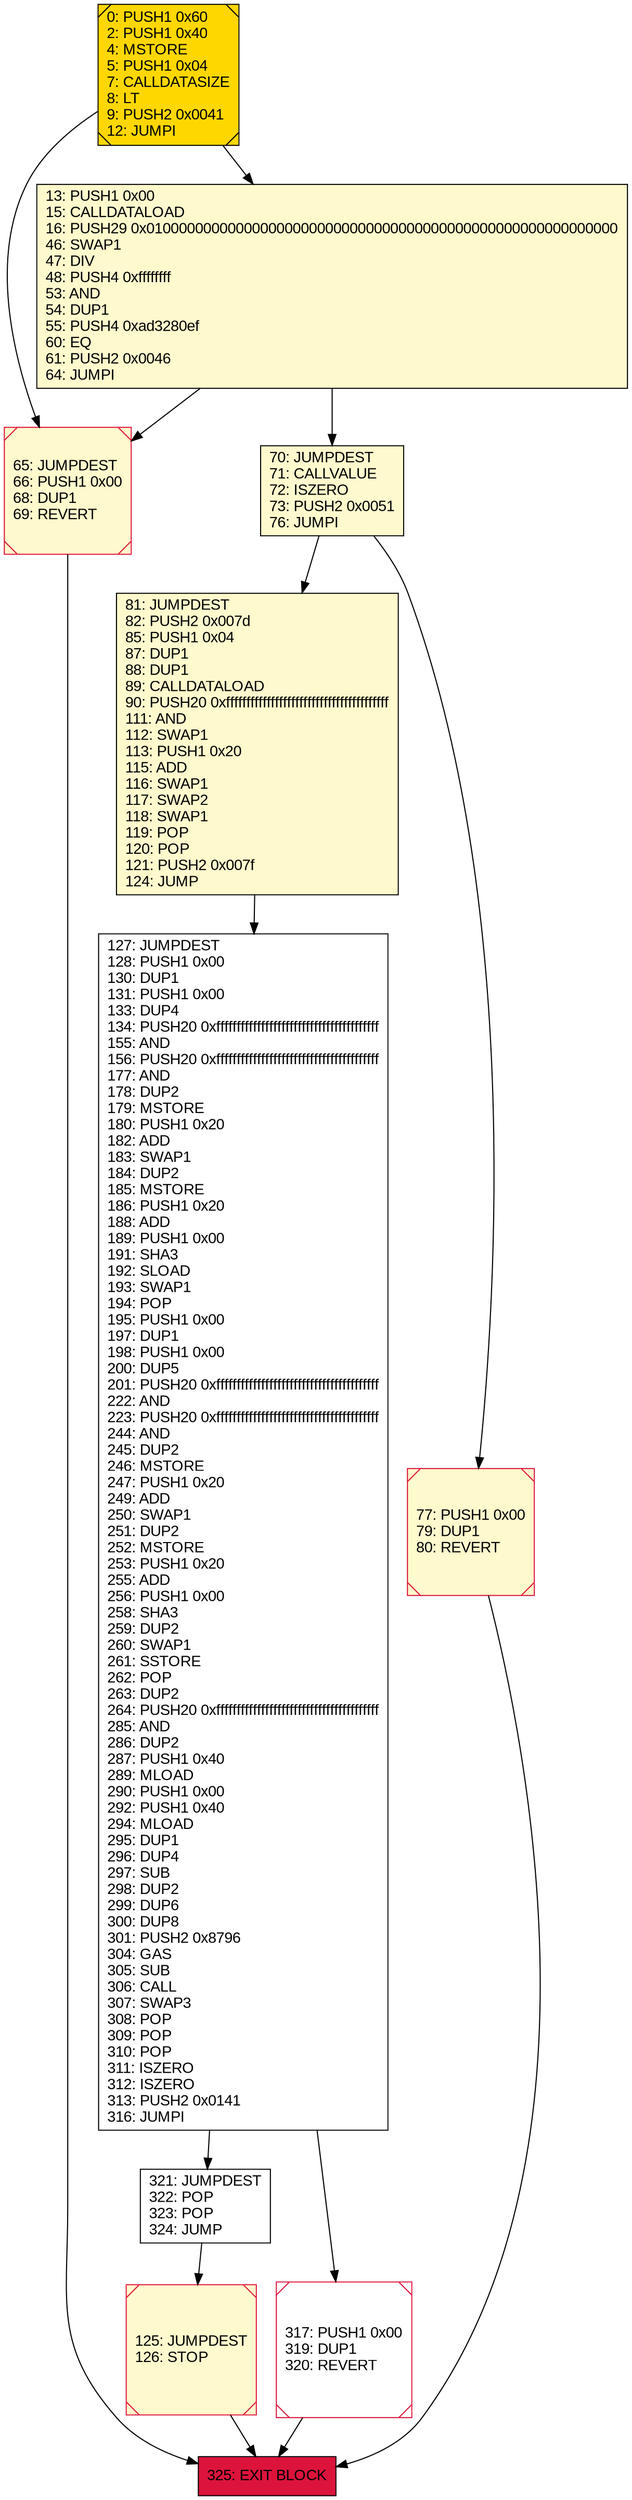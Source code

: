 digraph G {
bgcolor=transparent rankdir=UD;
node [shape=box style=filled color=black fillcolor=white fontname=arial fontcolor=black];
13 [label="13: PUSH1 0x00\l15: CALLDATALOAD\l16: PUSH29 0x0100000000000000000000000000000000000000000000000000000000\l46: SWAP1\l47: DIV\l48: PUSH4 0xffffffff\l53: AND\l54: DUP1\l55: PUSH4 0xad3280ef\l60: EQ\l61: PUSH2 0x0046\l64: JUMPI\l" fillcolor=lemonchiffon ];
65 [label="65: JUMPDEST\l66: PUSH1 0x00\l68: DUP1\l69: REVERT\l" fillcolor=lemonchiffon shape=Msquare color=crimson ];
0 [label="0: PUSH1 0x60\l2: PUSH1 0x40\l4: MSTORE\l5: PUSH1 0x04\l7: CALLDATASIZE\l8: LT\l9: PUSH2 0x0041\l12: JUMPI\l" fillcolor=lemonchiffon shape=Msquare fillcolor=gold ];
325 [label="325: EXIT BLOCK\l" fillcolor=crimson ];
81 [label="81: JUMPDEST\l82: PUSH2 0x007d\l85: PUSH1 0x04\l87: DUP1\l88: DUP1\l89: CALLDATALOAD\l90: PUSH20 0xffffffffffffffffffffffffffffffffffffffff\l111: AND\l112: SWAP1\l113: PUSH1 0x20\l115: ADD\l116: SWAP1\l117: SWAP2\l118: SWAP1\l119: POP\l120: POP\l121: PUSH2 0x007f\l124: JUMP\l" fillcolor=lemonchiffon ];
70 [label="70: JUMPDEST\l71: CALLVALUE\l72: ISZERO\l73: PUSH2 0x0051\l76: JUMPI\l" fillcolor=lemonchiffon ];
127 [label="127: JUMPDEST\l128: PUSH1 0x00\l130: DUP1\l131: PUSH1 0x00\l133: DUP4\l134: PUSH20 0xffffffffffffffffffffffffffffffffffffffff\l155: AND\l156: PUSH20 0xffffffffffffffffffffffffffffffffffffffff\l177: AND\l178: DUP2\l179: MSTORE\l180: PUSH1 0x20\l182: ADD\l183: SWAP1\l184: DUP2\l185: MSTORE\l186: PUSH1 0x20\l188: ADD\l189: PUSH1 0x00\l191: SHA3\l192: SLOAD\l193: SWAP1\l194: POP\l195: PUSH1 0x00\l197: DUP1\l198: PUSH1 0x00\l200: DUP5\l201: PUSH20 0xffffffffffffffffffffffffffffffffffffffff\l222: AND\l223: PUSH20 0xffffffffffffffffffffffffffffffffffffffff\l244: AND\l245: DUP2\l246: MSTORE\l247: PUSH1 0x20\l249: ADD\l250: SWAP1\l251: DUP2\l252: MSTORE\l253: PUSH1 0x20\l255: ADD\l256: PUSH1 0x00\l258: SHA3\l259: DUP2\l260: SWAP1\l261: SSTORE\l262: POP\l263: DUP2\l264: PUSH20 0xffffffffffffffffffffffffffffffffffffffff\l285: AND\l286: DUP2\l287: PUSH1 0x40\l289: MLOAD\l290: PUSH1 0x00\l292: PUSH1 0x40\l294: MLOAD\l295: DUP1\l296: DUP4\l297: SUB\l298: DUP2\l299: DUP6\l300: DUP8\l301: PUSH2 0x8796\l304: GAS\l305: SUB\l306: CALL\l307: SWAP3\l308: POP\l309: POP\l310: POP\l311: ISZERO\l312: ISZERO\l313: PUSH2 0x0141\l316: JUMPI\l" ];
125 [label="125: JUMPDEST\l126: STOP\l" fillcolor=lemonchiffon shape=Msquare color=crimson ];
321 [label="321: JUMPDEST\l322: POP\l323: POP\l324: JUMP\l" ];
77 [label="77: PUSH1 0x00\l79: DUP1\l80: REVERT\l" fillcolor=lemonchiffon shape=Msquare color=crimson ];
317 [label="317: PUSH1 0x00\l319: DUP1\l320: REVERT\l" shape=Msquare color=crimson ];
65 -> 325;
321 -> 125;
0 -> 13;
13 -> 70;
77 -> 325;
127 -> 317;
125 -> 325;
0 -> 65;
81 -> 127;
70 -> 81;
13 -> 65;
317 -> 325;
70 -> 77;
127 -> 321;
}